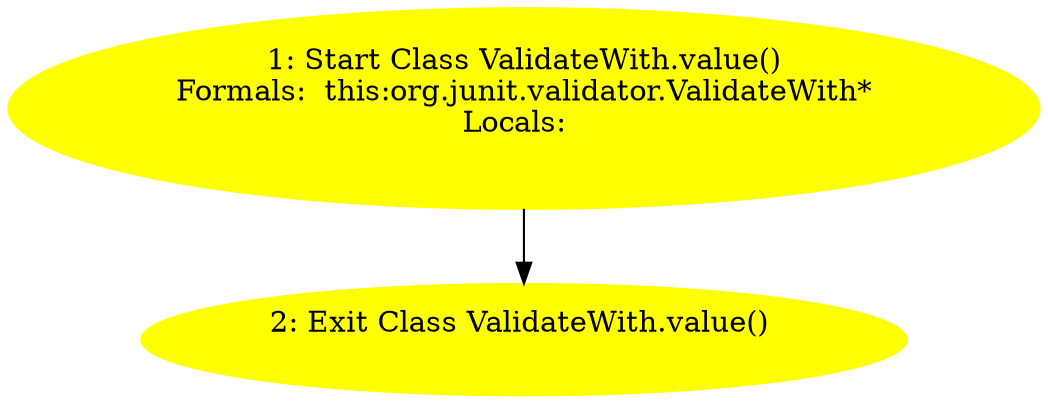 /* @generated */
digraph cfg {
"org.junit.validator.ValidateWith.value():java.lang.Class.1ed31f275a45189f0ada6ff2fec72ef8_1" [label="1: Start Class ValidateWith.value()\nFormals:  this:org.junit.validator.ValidateWith*\nLocals:  \n  " color=yellow style=filled]
	

	 "org.junit.validator.ValidateWith.value():java.lang.Class.1ed31f275a45189f0ada6ff2fec72ef8_1" -> "org.junit.validator.ValidateWith.value():java.lang.Class.1ed31f275a45189f0ada6ff2fec72ef8_2" ;
"org.junit.validator.ValidateWith.value():java.lang.Class.1ed31f275a45189f0ada6ff2fec72ef8_2" [label="2: Exit Class ValidateWith.value() \n  " color=yellow style=filled]
	

}
